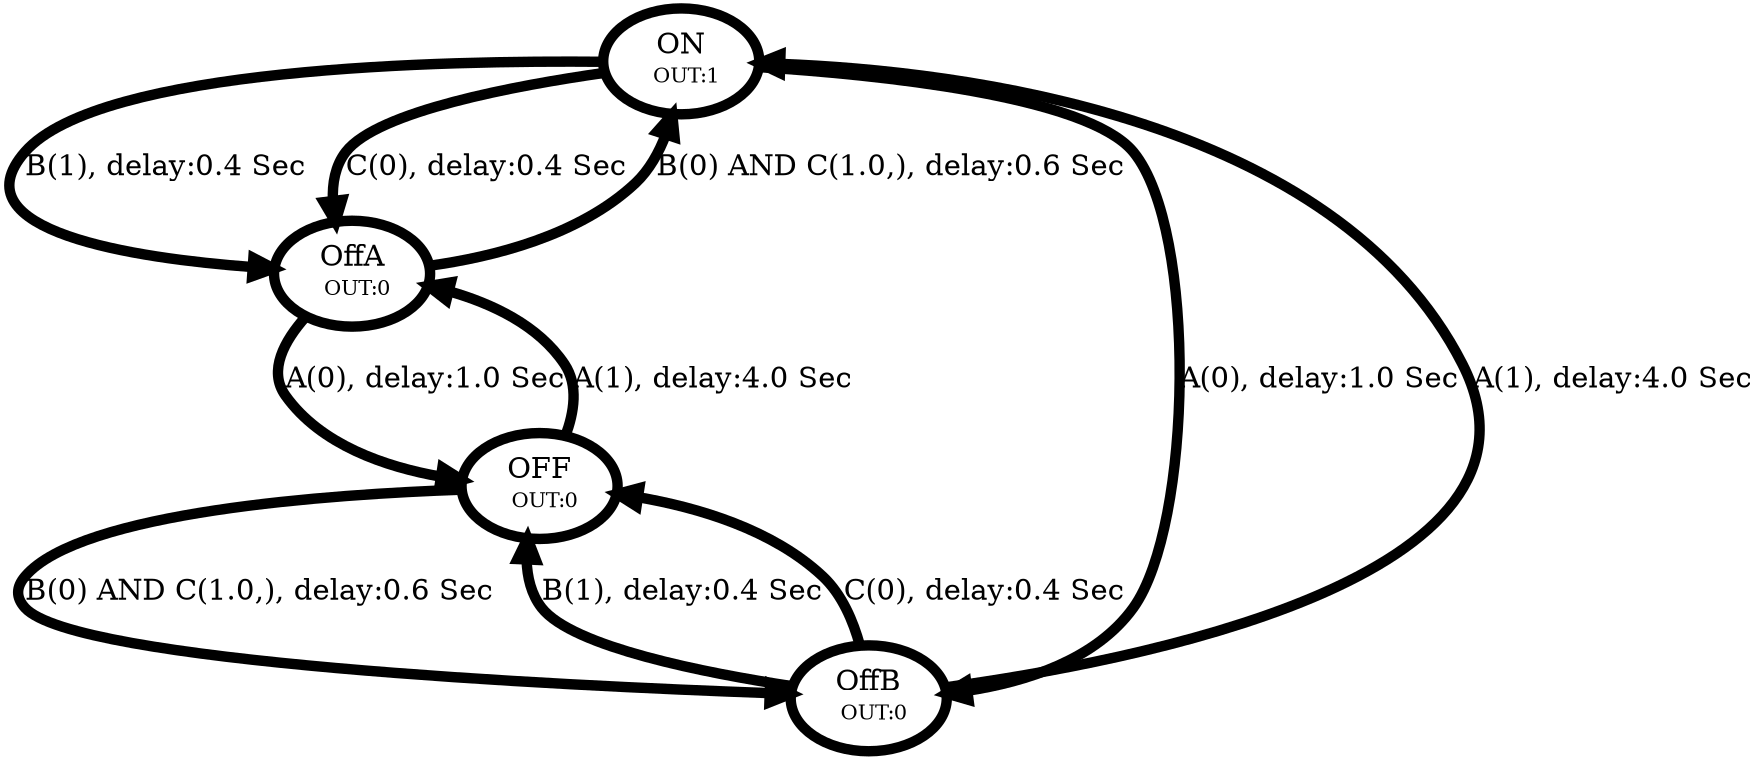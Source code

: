 digraph BehavioralModel {
K=2;
overlap=scale;

  // Nodes
  ON [ style=filled, shape=ellipse,penwidth = 5, peripheries=1, fillcolor=white, color=black, fontcolor=black , label=<ON<BR/> <FONT POINT-SIZE="10">OUT:1</FONT>>]
  OFF [ style=filled, shape=ellipse,penwidth = 5, peripheries=1, fillcolor=white, color=black, fontcolor=black , label=<OFF<BR/> <FONT POINT-SIZE="10">OUT:0</FONT>>]
  OffA [ style=filled, shape=ellipse,penwidth = 5, peripheries=1, fillcolor=white, color=black, fontcolor=black , label=<OffA<BR/> <FONT POINT-SIZE="10">OUT:0</FONT>>]
  OffB [ style=filled, shape=ellipse,penwidth = 5, peripheries=1, fillcolor=white, color=black, fontcolor=black , label=<OffB<BR/> <FONT POINT-SIZE="10">OUT:0</FONT>>]

  // Transitions
  ON -> OffB [ penwidth = 5,label=<A(0), delay:1.0 Sec>, color=black, fontcolor=black ]
  OffB -> ON [ penwidth = 5,label=<A(1), delay:4.0 Sec>, color=black, fontcolor=black ]
  OFF -> OffB [ penwidth = 5,label=<B(0) AND C(1.0,), delay:0.6 Sec>, color=black, fontcolor=black ]
  OffB -> OFF [ penwidth = 5,label=<B(1), delay:0.4 Sec>, color=black, fontcolor=black ]
  ON -> OffA [ penwidth = 5,label=<B(1), delay:0.4 Sec>, color=black, fontcolor=black ]
  OffA -> ON [ penwidth = 5,label=<B(0) AND C(1.0,), delay:0.6 Sec>, color=black, fontcolor=black ]
  OffA -> OFF [ penwidth = 5,label=<A(0), delay:1.0 Sec>, color=black, fontcolor=black ]
  OFF -> OffA [ penwidth = 5,label=<A(1), delay:4.0 Sec>, color=black, fontcolor=black ]
  OffB -> OFF [ penwidth = 5,label=<C(0), delay:0.4 Sec>, color=black, fontcolor=black ]
  ON -> OffA [ penwidth = 5,label=<C(0), delay:0.4 Sec>, color=black, fontcolor=black ]
}
